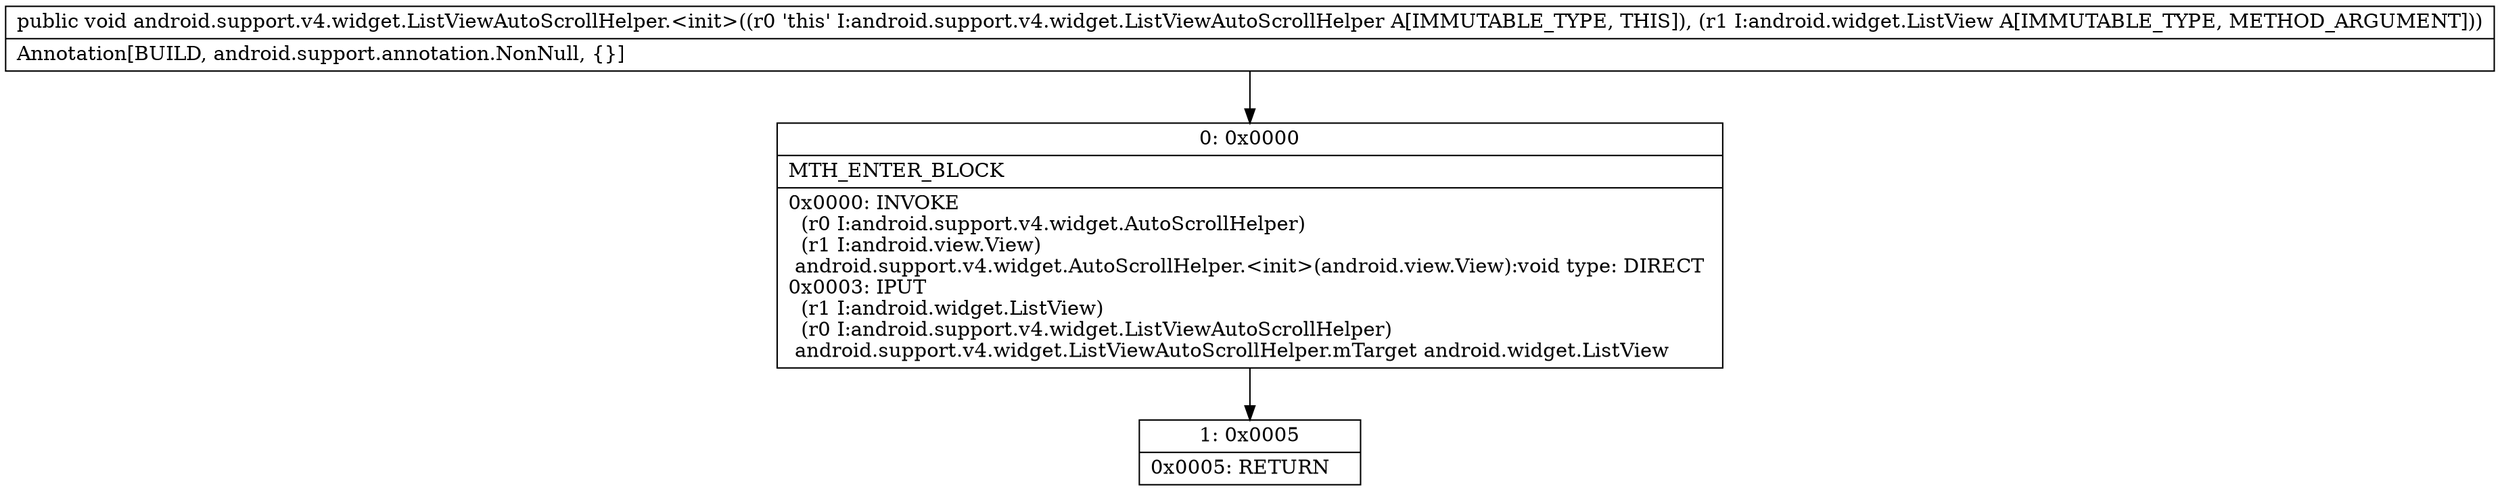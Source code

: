 digraph "CFG forandroid.support.v4.widget.ListViewAutoScrollHelper.\<init\>(Landroid\/widget\/ListView;)V" {
Node_0 [shape=record,label="{0\:\ 0x0000|MTH_ENTER_BLOCK\l|0x0000: INVOKE  \l  (r0 I:android.support.v4.widget.AutoScrollHelper)\l  (r1 I:android.view.View)\l android.support.v4.widget.AutoScrollHelper.\<init\>(android.view.View):void type: DIRECT \l0x0003: IPUT  \l  (r1 I:android.widget.ListView)\l  (r0 I:android.support.v4.widget.ListViewAutoScrollHelper)\l android.support.v4.widget.ListViewAutoScrollHelper.mTarget android.widget.ListView \l}"];
Node_1 [shape=record,label="{1\:\ 0x0005|0x0005: RETURN   \l}"];
MethodNode[shape=record,label="{public void android.support.v4.widget.ListViewAutoScrollHelper.\<init\>((r0 'this' I:android.support.v4.widget.ListViewAutoScrollHelper A[IMMUTABLE_TYPE, THIS]), (r1 I:android.widget.ListView A[IMMUTABLE_TYPE, METHOD_ARGUMENT]))  | Annotation[BUILD, android.support.annotation.NonNull, \{\}]\l}"];
MethodNode -> Node_0;
Node_0 -> Node_1;
}


